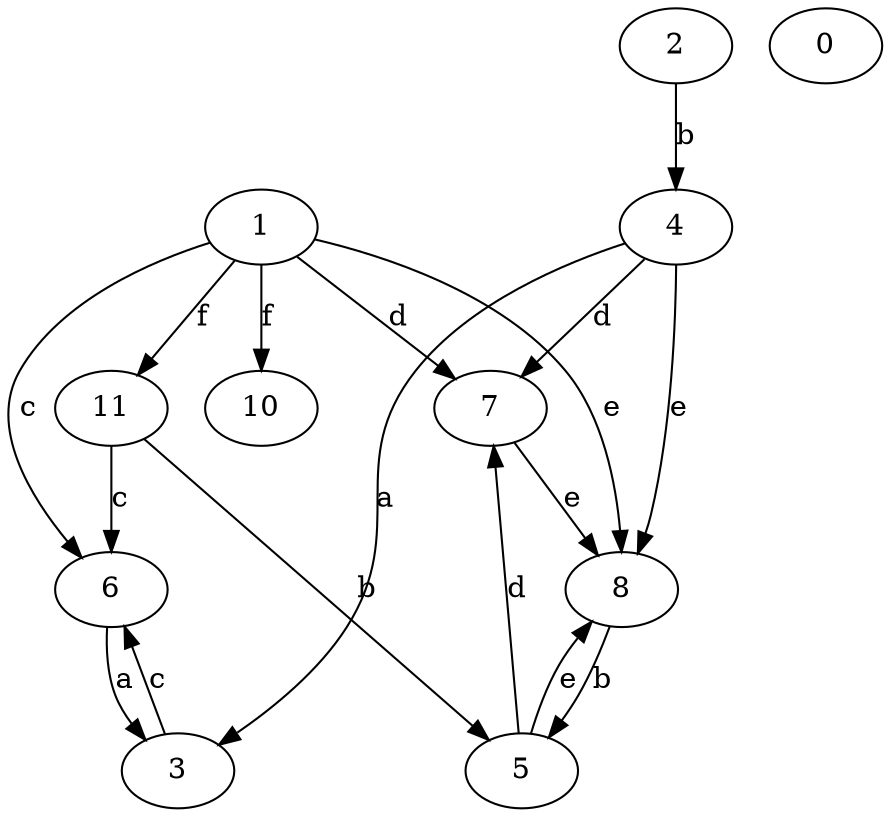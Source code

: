 strict digraph  {
1;
2;
3;
4;
5;
6;
7;
8;
10;
0;
11;
1 -> 6  [label=c];
1 -> 7  [label=d];
1 -> 8  [label=e];
1 -> 10  [label=f];
1 -> 11  [label=f];
2 -> 4  [label=b];
3 -> 6  [label=c];
4 -> 3  [label=a];
4 -> 7  [label=d];
4 -> 8  [label=e];
5 -> 7  [label=d];
5 -> 8  [label=e];
6 -> 3  [label=a];
7 -> 8  [label=e];
8 -> 5  [label=b];
11 -> 5  [label=b];
11 -> 6  [label=c];
}
